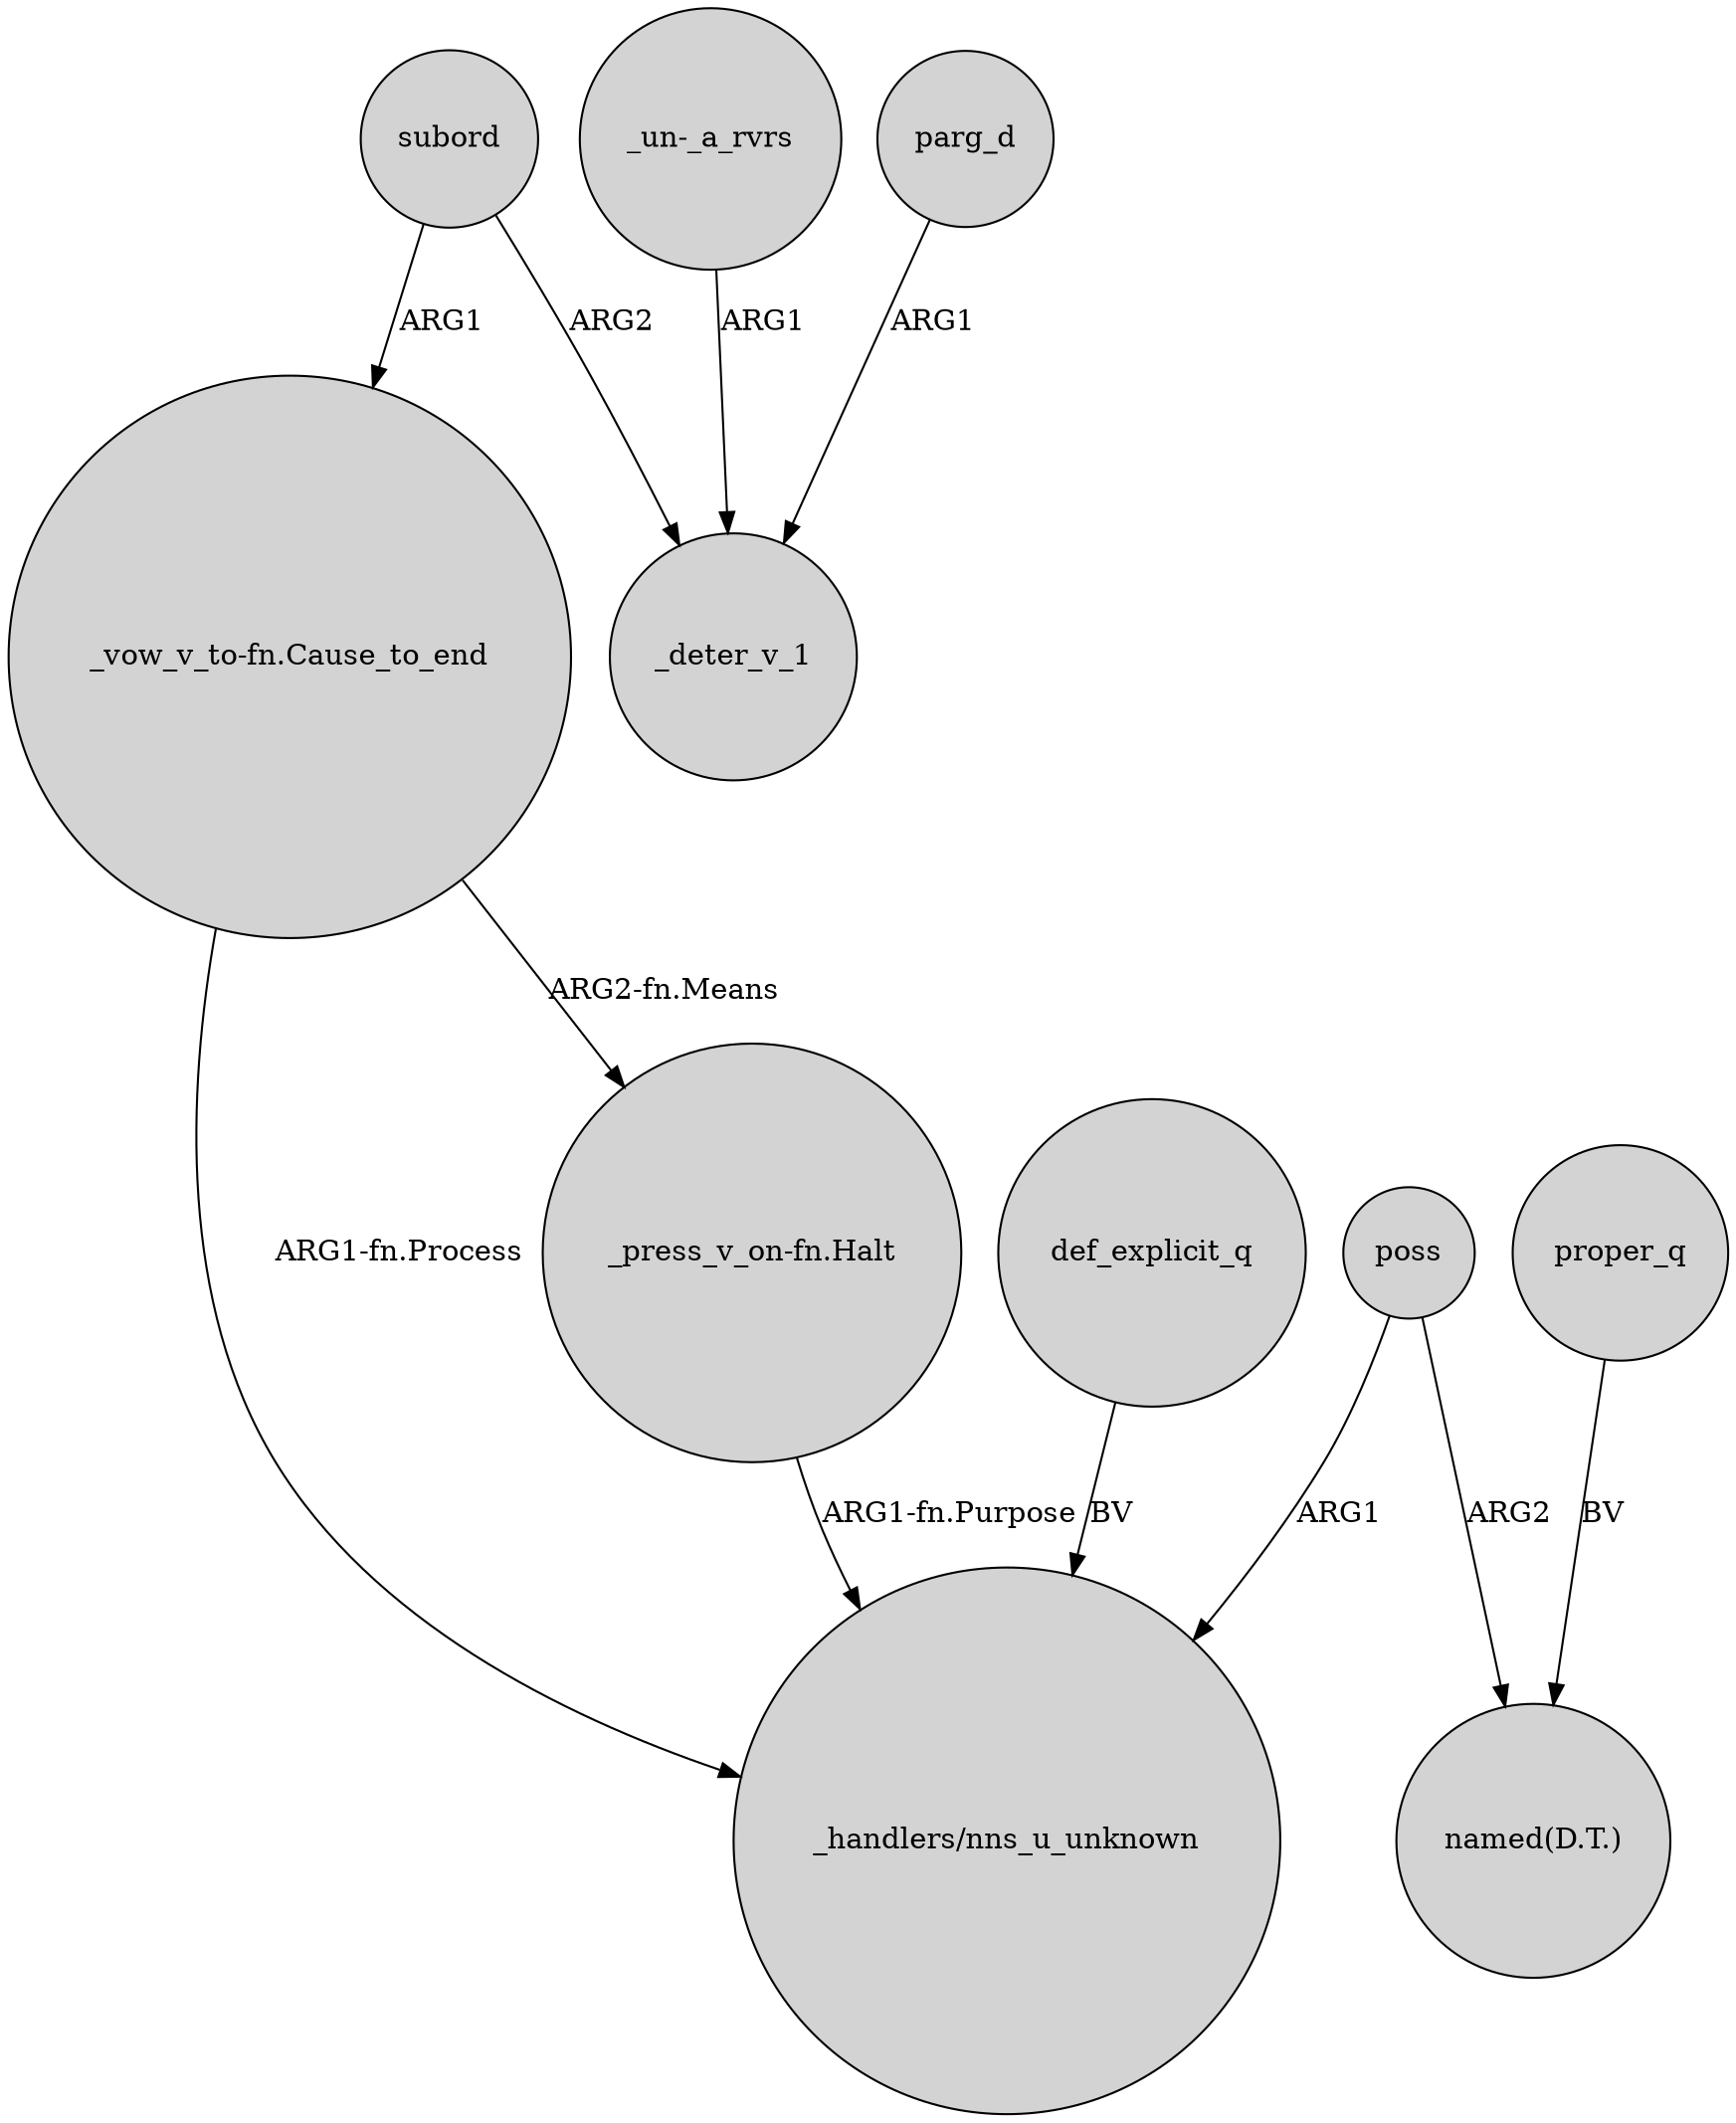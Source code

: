 digraph {
	node [shape=circle style=filled]
	poss -> "_handlers/nns_u_unknown" [label=ARG1]
	"_press_v_on-fn.Halt" -> "_handlers/nns_u_unknown" [label="ARG1-fn.Purpose"]
	"_vow_v_to-fn.Cause_to_end" -> "_press_v_on-fn.Halt" [label="ARG2-fn.Means"]
	"_un-_a_rvrs" -> _deter_v_1 [label=ARG1]
	def_explicit_q -> "_handlers/nns_u_unknown" [label=BV]
	"_vow_v_to-fn.Cause_to_end" -> "_handlers/nns_u_unknown" [label="ARG1-fn.Process"]
	parg_d -> _deter_v_1 [label=ARG1]
	subord -> "_vow_v_to-fn.Cause_to_end" [label=ARG1]
	poss -> "named(D.T.)" [label=ARG2]
	subord -> _deter_v_1 [label=ARG2]
	proper_q -> "named(D.T.)" [label=BV]
}
